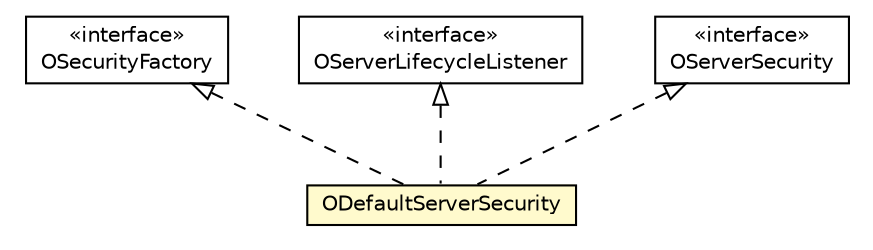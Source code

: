 #!/usr/local/bin/dot
#
# Class diagram 
# Generated by UMLGraph version R5_6-24-gf6e263 (http://www.umlgraph.org/)
#

digraph G {
	edge [fontname="Helvetica",fontsize=10,labelfontname="Helvetica",labelfontsize=10];
	node [fontname="Helvetica",fontsize=10,shape=plaintext];
	nodesep=0.25;
	ranksep=0.5;
	// com.orientechnologies.orient.core.security.OSecurityFactory
	c1450132 [label=<<table title="com.orientechnologies.orient.core.security.OSecurityFactory" border="0" cellborder="1" cellspacing="0" cellpadding="2" port="p" href="../../core/security/OSecurityFactory.html">
		<tr><td><table border="0" cellspacing="0" cellpadding="1">
<tr><td align="center" balign="center"> &#171;interface&#187; </td></tr>
<tr><td align="center" balign="center"> OSecurityFactory </td></tr>
		</table></td></tr>
		</table>>, URL="../../core/security/OSecurityFactory.html", fontname="Helvetica", fontcolor="black", fontsize=10.0];
	// com.orientechnologies.orient.server.OServerLifecycleListener
	c1450513 [label=<<table title="com.orientechnologies.orient.server.OServerLifecycleListener" border="0" cellborder="1" cellspacing="0" cellpadding="2" port="p" href="../OServerLifecycleListener.html">
		<tr><td><table border="0" cellspacing="0" cellpadding="1">
<tr><td align="center" balign="center"> &#171;interface&#187; </td></tr>
<tr><td align="center" balign="center"> OServerLifecycleListener </td></tr>
		</table></td></tr>
		</table>>, URL="../OServerLifecycleListener.html", fontname="Helvetica", fontcolor="black", fontsize=10.0];
	// com.orientechnologies.orient.server.security.OServerSecurity
	c1450705 [label=<<table title="com.orientechnologies.orient.server.security.OServerSecurity" border="0" cellborder="1" cellspacing="0" cellpadding="2" port="p" href="./OServerSecurity.html">
		<tr><td><table border="0" cellspacing="0" cellpadding="1">
<tr><td align="center" balign="center"> &#171;interface&#187; </td></tr>
<tr><td align="center" balign="center"> OServerSecurity </td></tr>
		</table></td></tr>
		</table>>, URL="./OServerSecurity.html", fontname="Helvetica", fontcolor="black", fontsize=10.0];
	// com.orientechnologies.orient.server.security.ODefaultServerSecurity
	c1450710 [label=<<table title="com.orientechnologies.orient.server.security.ODefaultServerSecurity" border="0" cellborder="1" cellspacing="0" cellpadding="2" port="p" bgcolor="lemonChiffon" href="./ODefaultServerSecurity.html">
		<tr><td><table border="0" cellspacing="0" cellpadding="1">
<tr><td align="center" balign="center"> ODefaultServerSecurity </td></tr>
		</table></td></tr>
		</table>>, URL="./ODefaultServerSecurity.html", fontname="Helvetica", fontcolor="black", fontsize=10.0];
	//com.orientechnologies.orient.server.security.ODefaultServerSecurity implements com.orientechnologies.orient.core.security.OSecurityFactory
	c1450132:p -> c1450710:p [dir=back,arrowtail=empty,style=dashed];
	//com.orientechnologies.orient.server.security.ODefaultServerSecurity implements com.orientechnologies.orient.server.OServerLifecycleListener
	c1450513:p -> c1450710:p [dir=back,arrowtail=empty,style=dashed];
	//com.orientechnologies.orient.server.security.ODefaultServerSecurity implements com.orientechnologies.orient.server.security.OServerSecurity
	c1450705:p -> c1450710:p [dir=back,arrowtail=empty,style=dashed];
}

